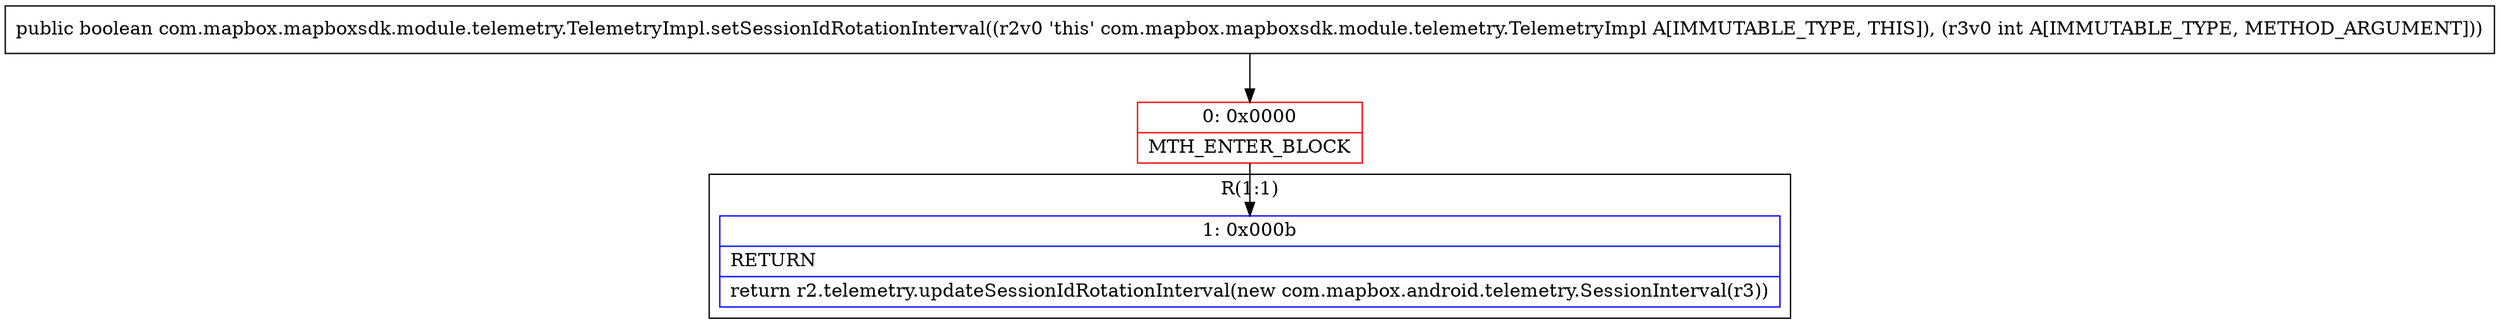 digraph "CFG forcom.mapbox.mapboxsdk.module.telemetry.TelemetryImpl.setSessionIdRotationInterval(I)Z" {
subgraph cluster_Region_1928516626 {
label = "R(1:1)";
node [shape=record,color=blue];
Node_1 [shape=record,label="{1\:\ 0x000b|RETURN\l|return r2.telemetry.updateSessionIdRotationInterval(new com.mapbox.android.telemetry.SessionInterval(r3))\l}"];
}
Node_0 [shape=record,color=red,label="{0\:\ 0x0000|MTH_ENTER_BLOCK\l}"];
MethodNode[shape=record,label="{public boolean com.mapbox.mapboxsdk.module.telemetry.TelemetryImpl.setSessionIdRotationInterval((r2v0 'this' com.mapbox.mapboxsdk.module.telemetry.TelemetryImpl A[IMMUTABLE_TYPE, THIS]), (r3v0 int A[IMMUTABLE_TYPE, METHOD_ARGUMENT])) }"];
MethodNode -> Node_0;
Node_0 -> Node_1;
}


